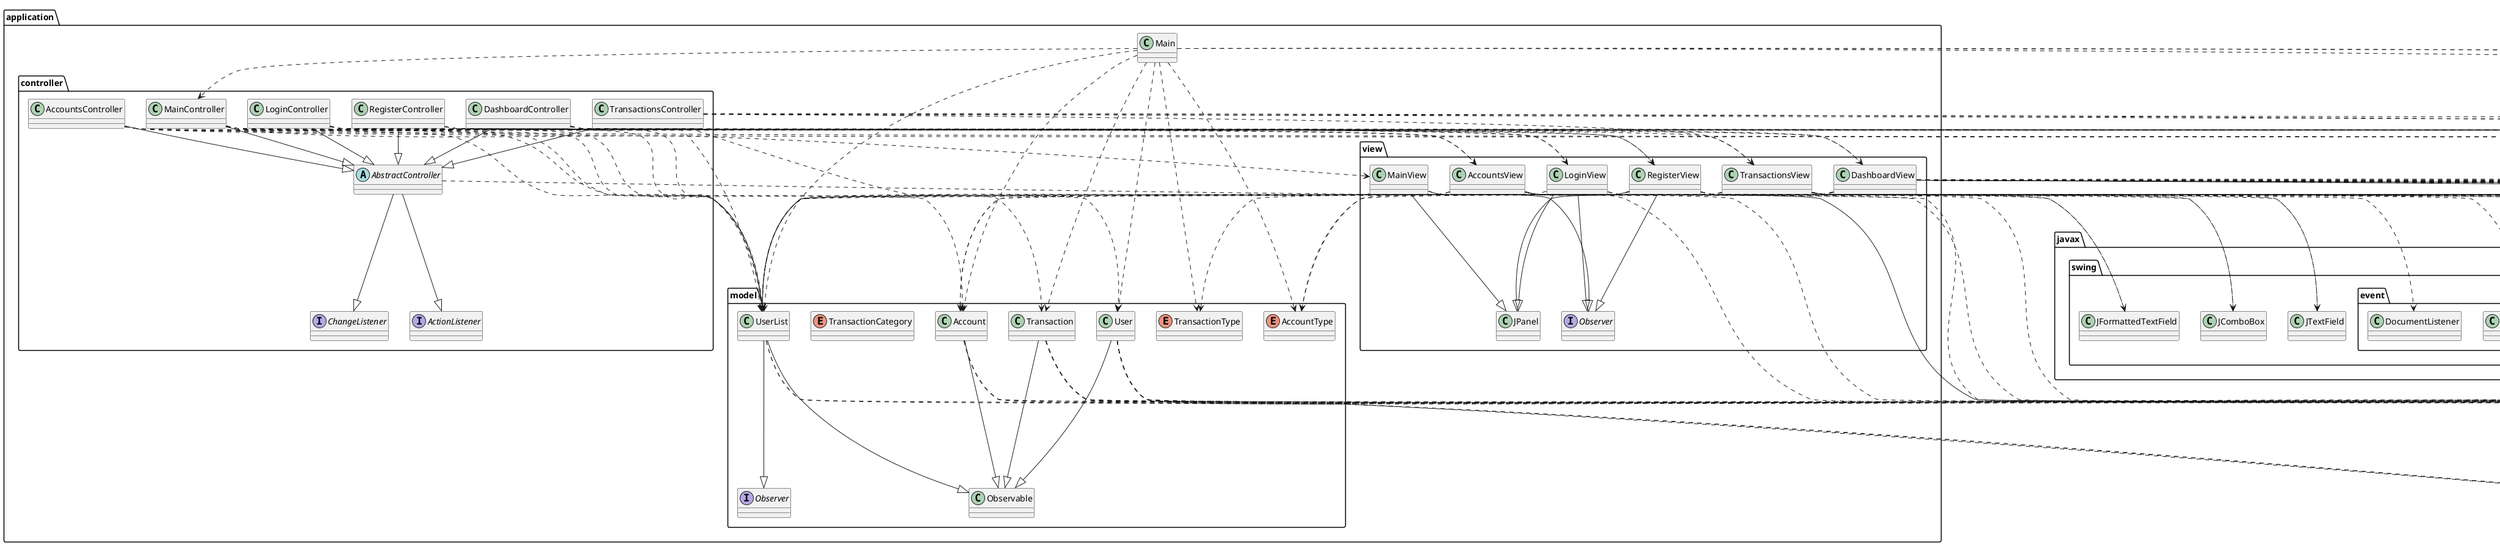 @startuml
abstract class application.controller.AbstractController
annotation java.lang.Override
annotation java.lang.SuppressWarnings
class application.Main
class application.controller.AccountsController
class application.controller.DashboardController
class application.controller.LoginController
class application.controller.MainController
class application.controller.RegisterController
class application.controller.TransactionsController
class application.model.Account
class application.model.Observable
class application.model.Transaction
class application.model.User
class application.model.UserList
class application.view.AccountsView
class application.view.DashboardView
class application.view.JPanel
class application.view.LoginView
class application.view.MainView
class application.view.RegisterView
class application.view.TransactionsView
class java.awt.BasicStroke
class java.awt.BorderLayout
class java.awt.Dimension
class java.awt.event.ActionEvent
class java.awt.event.ActionListener
class java.text.DecimalFormat
class java.text.NumberFormat
class java.text.ParseException
class java.text.SimpleDateFormat
class java.time.Instant
class java.time.LocalDate
class java.time.ZoneOffset
class java.util.ArrayList
class java.util.Arrays
class java.util.Date
class java.util.EventListener
class java.util.Iterator
class java.util.List
class java.util.Observable
class java.util.Set
class java.util.logging.Level
class java.util.logging.Logger
class javax.swing.ComboBoxModel
class javax.swing.DefaultComboBoxModel
class javax.swing.JComboBox
class javax.swing.JFormattedTextField
class javax.swing.JLabel
class javax.swing.JPanel
class javax.swing.JTextField
class javax.swing.RowSorter
class javax.swing.SortOrder
class javax.swing.event.DocumentEvent
class javax.swing.event.DocumentListener
class javax.swing.table.DefaultTableModel
class javax.swing.table.TableModel
class javax.swing.table.TableRowSorter
class org.jfree.chart.ChartFactory
class org.jfree.chart.ChartPanel
class org.jfree.chart.JFreeChart
class org.jfree.chart.plot.Plot
class org.jfree.chart.renderer.AbstractRenderer
class org.jfree.data.category.DefaultCategoryDataset
class org.jfree.data.general.DefaultPieDataset
class org.jfree.data.time.Day
class org.jfree.data.time.RegularTimePeriod
class org.jfree.data.time.TimeSeries
class org.jfree.data.time.TimeSeriesCollection
enum application.model.AccountType
enum application.model.TransactionCategory
enum application.model.TransactionType
interface application.controller.ActionListener
interface application.controller.ChangeListener
interface application.model.Observer
interface application.view.Observer
interface java.util.Observer
application.controller.AbstractController ..> java.lang.Override
application.controller.AbstractController --|> application.controller.ActionListener
application.controller.AbstractController --|> application.controller.ChangeListener
application.Main ..> application.controller.MainController
application.Main ..> application.model.Account
application.Main ..> application.model.Transaction
application.Main ..> application.model.User
application.Main ..> application.model.UserList
application.Main ..> java.text.DecimalFormat
application.Main ..> java.time.LocalDate
application.Main ..> java.util.Arrays
application.Main ..> application.model.AccountType
application.Main ..> application.model.TransactionType
application.controller.AccountsController --|> application.controller.AbstractController
application.controller.AccountsController ..> java.lang.Override
application.controller.AccountsController ..> application.model.Account
application.controller.AccountsController ..> application.model.UserList
application.controller.AccountsController ..> application.view.AccountsView
application.controller.AccountsController ..> java.awt.event.ActionEvent
application.controller.DashboardController --|> application.controller.AbstractController
application.controller.DashboardController ..> java.lang.Override
application.controller.DashboardController ..> application.model.UserList
application.controller.DashboardController ..> application.view.DashboardView
application.controller.DashboardController ..> java.awt.event.ActionEvent
application.controller.LoginController --|> application.controller.AbstractController
application.controller.LoginController ..> java.lang.Override
application.controller.LoginController ..> application.model.UserList
application.controller.LoginController ..> application.view.LoginView
application.controller.LoginController ..> java.awt.event.ActionEvent
application.controller.MainController --|> application.controller.AbstractController
application.controller.MainController ..> java.lang.Override
application.controller.MainController ..> application.model.User
application.controller.MainController ..> application.model.UserList
application.controller.MainController ..> application.view.AccountsView
application.controller.MainController ..> application.view.DashboardView
application.controller.MainController ..> application.view.LoginView
application.controller.MainController ..> application.view.MainView
application.controller.MainController ..> application.view.RegisterView
application.controller.MainController ..> application.view.TransactionsView
application.controller.RegisterController --|> application.controller.AbstractController
application.controller.RegisterController ..> java.lang.Override
application.controller.RegisterController ..> application.model.UserList
application.controller.RegisterController ..> application.view.RegisterView
application.controller.RegisterController ..> java.awt.event.ActionEvent
application.controller.TransactionsController --|> application.controller.AbstractController
application.controller.TransactionsController ..> java.lang.Override
application.controller.TransactionsController ..> application.model.Transaction
application.controller.TransactionsController ..> application.model.UserList
application.controller.TransactionsController ..> application.view.TransactionsView
application.controller.TransactionsController ..> java.awt.event.ActionEvent
application.controller.TransactionsController ..> java.time.LocalDate
application.model.Account --|> application.model.Observable
application.model.Account ..> java.text.DecimalFormat
application.model.Account ..> java.time.Instant
application.model.Account ..> java.time.LocalDate
application.model.Transaction --|> application.model.Observable
application.model.Transaction ..> java.text.DecimalFormat
application.model.Transaction ..> java.text.NumberFormat
application.model.Transaction ..> java.text.ParseException
application.model.Transaction ..> java.time.LocalDate
application.model.Transaction ..> java.util.logging.Level
application.model.Transaction ..> java.util.logging.Logger
application.model.User ..> java.lang.Override
application.model.User --|> application.model.Observable
application.model.User ..> java.text.DecimalFormat
application.model.User ..> java.text.NumberFormat
application.model.User ..> java.text.ParseException
application.model.User ..> java.util.logging.Level
application.model.User ..> java.util.logging.Logger
application.model.UserList ..> java.lang.Override
application.model.UserList --|> application.model.Observable
application.model.UserList ..> java.time.LocalDate
application.model.UserList --|> application.model.Observer
application.view.AccountsView ..> java.lang.SuppressWarnings
application.view.AccountsView ..> application.model.UserList
application.view.AccountsView ..> java.awt.event.ActionListener
application.view.AccountsView ..> java.util.EventListener
application.view.AccountsView ..> java.util.Observable
application.view.AccountsView ..> javax.swing.JComboBox
application.view.AccountsView ..> javax.swing.JFormattedTextField
application.view.AccountsView --|> javax.swing.JPanel
application.view.AccountsView ..> javax.swing.JTextField
application.view.AccountsView ..> javax.swing.table.DefaultTableModel
application.view.AccountsView ..> application.model.AccountType
application.view.AccountsView --|> java.util.Observer
application.view.DashboardView ..> java.lang.SuppressWarnings
application.view.DashboardView ..> application.model.Account
application.view.DashboardView ..> application.model.UserList
application.view.DashboardView ..> java.awt.BasicStroke
application.view.DashboardView ..> java.awt.BorderLayout
application.view.DashboardView ..> java.awt.Dimension
application.view.DashboardView ..> java.awt.event.ActionListener
application.view.DashboardView ..> java.time.LocalDate
application.view.DashboardView ..> java.time.ZoneOffset
application.view.DashboardView ..> java.util.Date
application.view.DashboardView ..> java.util.EventListener
application.view.DashboardView ..> java.util.Iterator
application.view.DashboardView ..> java.util.Observable
application.view.DashboardView ..> java.util.Set
application.view.DashboardView --|> javax.swing.JPanel
application.view.DashboardView ..> org.jfree.chart.ChartFactory
application.view.DashboardView ..> org.jfree.chart.ChartPanel
application.view.DashboardView ..> org.jfree.chart.JFreeChart
application.view.DashboardView ..> org.jfree.chart.plot.Plot
application.view.DashboardView ..> org.jfree.chart.renderer.AbstractRenderer
application.view.DashboardView ..> org.jfree.data.category.DefaultCategoryDataset
application.view.DashboardView ..> org.jfree.data.general.DefaultPieDataset
application.view.DashboardView ..> org.jfree.data.time.Day
application.view.DashboardView ..> org.jfree.data.time.RegularTimePeriod
application.view.DashboardView ..> org.jfree.data.time.TimeSeries
application.view.DashboardView ..> org.jfree.data.time.TimeSeriesCollection
application.view.DashboardView ..> application.model.AccountType
application.view.DashboardView --|> java.util.Observer
application.view.LoginView ..> java.lang.Override
application.view.LoginView ..> java.lang.SuppressWarnings
application.view.LoginView ..> application.model.UserList
application.view.LoginView --|> application.view.JPanel
application.view.LoginView --|> application.view.Observer
application.view.MainView ..> java.lang.Override
application.view.MainView ..> application.model.UserList
application.view.MainView --|> application.view.JPanel
application.view.MainView --|> application.view.Observer
application.view.RegisterView ..> java.lang.Override
application.view.RegisterView ..> java.lang.SuppressWarnings
application.view.RegisterView ..> application.model.UserList
application.view.RegisterView --|> application.view.JPanel
application.view.RegisterView ..> javax.swing.event.DocumentEvent
application.view.RegisterView ..> javax.swing.event.DocumentListener
application.view.RegisterView --|> application.view.Observer
application.view.TransactionsView ..> java.lang.SuppressWarnings
application.view.TransactionsView ..> application.model.Account
application.view.TransactionsView ..> application.model.UserList
application.view.TransactionsView ..> java.awt.event.ActionListener
application.view.TransactionsView ..> java.text.SimpleDateFormat
application.view.TransactionsView ..> java.time.LocalDate
application.view.TransactionsView ..> java.util.ArrayList
application.view.TransactionsView ..> java.util.Date
application.view.TransactionsView ..> java.util.EventListener
application.view.TransactionsView ..> java.util.List
application.view.TransactionsView ..> java.util.Observable
application.view.TransactionsView ..> javax.swing.ComboBoxModel
application.view.TransactionsView ..> javax.swing.DefaultComboBoxModel
application.view.TransactionsView ..> javax.swing.JComboBox
application.view.TransactionsView ..> javax.swing.JFormattedTextField
application.view.TransactionsView ..> javax.swing.JLabel
application.view.TransactionsView --|> javax.swing.JPanel
application.view.TransactionsView ..> javax.swing.JTextField
application.view.TransactionsView ..> javax.swing.RowSorter
application.view.TransactionsView ..> javax.swing.SortOrder
application.view.TransactionsView ..> javax.swing.table.DefaultTableModel
application.view.TransactionsView ..> javax.swing.table.TableModel
application.view.TransactionsView ..> javax.swing.table.TableRowSorter
application.view.TransactionsView ..> application.model.TransactionType
application.view.TransactionsView --|> java.util.Observer
@enduml